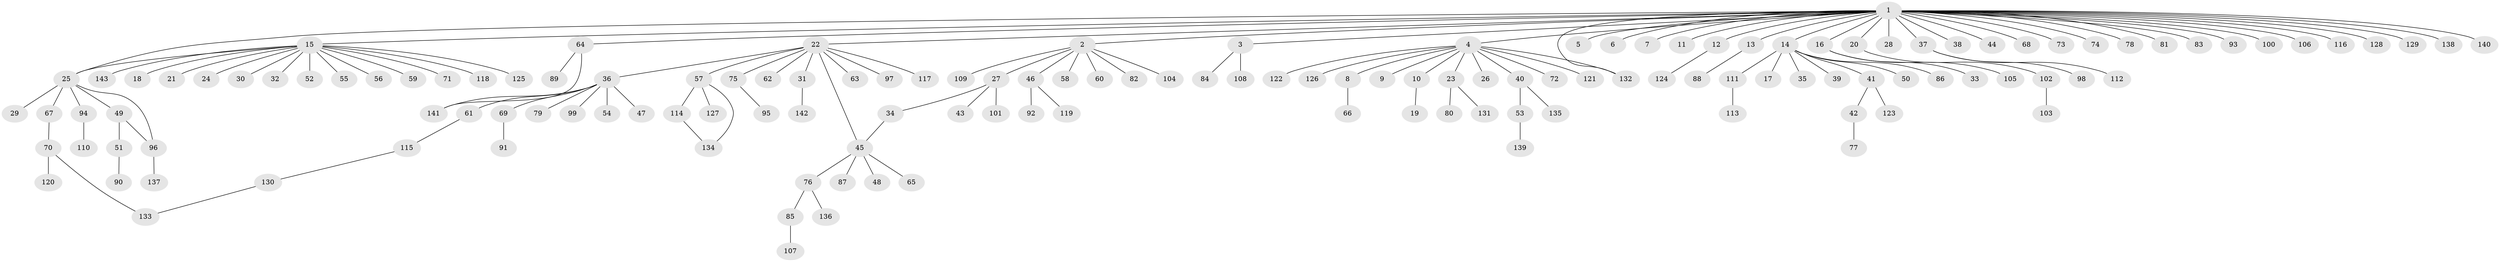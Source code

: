 // coarse degree distribution, {1: 0.9294117647058824, 44: 0.011764705882352941, 5: 0.011764705882352941, 3: 0.023529411764705882, 11: 0.011764705882352941, 25: 0.011764705882352941}
// Generated by graph-tools (version 1.1) at 2025/51/03/04/25 21:51:12]
// undirected, 143 vertices, 149 edges
graph export_dot {
graph [start="1"]
  node [color=gray90,style=filled];
  1;
  2;
  3;
  4;
  5;
  6;
  7;
  8;
  9;
  10;
  11;
  12;
  13;
  14;
  15;
  16;
  17;
  18;
  19;
  20;
  21;
  22;
  23;
  24;
  25;
  26;
  27;
  28;
  29;
  30;
  31;
  32;
  33;
  34;
  35;
  36;
  37;
  38;
  39;
  40;
  41;
  42;
  43;
  44;
  45;
  46;
  47;
  48;
  49;
  50;
  51;
  52;
  53;
  54;
  55;
  56;
  57;
  58;
  59;
  60;
  61;
  62;
  63;
  64;
  65;
  66;
  67;
  68;
  69;
  70;
  71;
  72;
  73;
  74;
  75;
  76;
  77;
  78;
  79;
  80;
  81;
  82;
  83;
  84;
  85;
  86;
  87;
  88;
  89;
  90;
  91;
  92;
  93;
  94;
  95;
  96;
  97;
  98;
  99;
  100;
  101;
  102;
  103;
  104;
  105;
  106;
  107;
  108;
  109;
  110;
  111;
  112;
  113;
  114;
  115;
  116;
  117;
  118;
  119;
  120;
  121;
  122;
  123;
  124;
  125;
  126;
  127;
  128;
  129;
  130;
  131;
  132;
  133;
  134;
  135;
  136;
  137;
  138;
  139;
  140;
  141;
  142;
  143;
  1 -- 2;
  1 -- 3;
  1 -- 4;
  1 -- 5;
  1 -- 6;
  1 -- 7;
  1 -- 11;
  1 -- 12;
  1 -- 13;
  1 -- 14;
  1 -- 15;
  1 -- 16;
  1 -- 20;
  1 -- 22;
  1 -- 25;
  1 -- 28;
  1 -- 37;
  1 -- 38;
  1 -- 44;
  1 -- 64;
  1 -- 68;
  1 -- 73;
  1 -- 74;
  1 -- 78;
  1 -- 81;
  1 -- 83;
  1 -- 93;
  1 -- 100;
  1 -- 106;
  1 -- 116;
  1 -- 128;
  1 -- 129;
  1 -- 132;
  1 -- 138;
  1 -- 140;
  2 -- 27;
  2 -- 46;
  2 -- 58;
  2 -- 60;
  2 -- 82;
  2 -- 104;
  2 -- 109;
  3 -- 84;
  3 -- 108;
  4 -- 8;
  4 -- 9;
  4 -- 10;
  4 -- 23;
  4 -- 26;
  4 -- 40;
  4 -- 72;
  4 -- 121;
  4 -- 122;
  4 -- 126;
  4 -- 132;
  8 -- 66;
  10 -- 19;
  12 -- 124;
  13 -- 88;
  14 -- 17;
  14 -- 35;
  14 -- 39;
  14 -- 41;
  14 -- 50;
  14 -- 86;
  14 -- 111;
  15 -- 18;
  15 -- 21;
  15 -- 24;
  15 -- 25;
  15 -- 30;
  15 -- 32;
  15 -- 52;
  15 -- 55;
  15 -- 56;
  15 -- 59;
  15 -- 71;
  15 -- 118;
  15 -- 125;
  15 -- 143;
  16 -- 33;
  16 -- 105;
  20 -- 102;
  22 -- 31;
  22 -- 36;
  22 -- 45;
  22 -- 57;
  22 -- 62;
  22 -- 63;
  22 -- 75;
  22 -- 97;
  22 -- 117;
  23 -- 80;
  23 -- 131;
  25 -- 29;
  25 -- 49;
  25 -- 67;
  25 -- 94;
  25 -- 96;
  27 -- 34;
  27 -- 43;
  27 -- 101;
  31 -- 142;
  34 -- 45;
  36 -- 47;
  36 -- 54;
  36 -- 61;
  36 -- 69;
  36 -- 79;
  36 -- 99;
  36 -- 141;
  37 -- 98;
  37 -- 112;
  40 -- 53;
  40 -- 135;
  41 -- 42;
  41 -- 123;
  42 -- 77;
  45 -- 48;
  45 -- 65;
  45 -- 76;
  45 -- 87;
  46 -- 92;
  46 -- 119;
  49 -- 51;
  49 -- 96;
  51 -- 90;
  53 -- 139;
  57 -- 114;
  57 -- 127;
  57 -- 134;
  61 -- 115;
  64 -- 89;
  64 -- 141;
  67 -- 70;
  69 -- 91;
  70 -- 120;
  70 -- 133;
  75 -- 95;
  76 -- 85;
  76 -- 136;
  85 -- 107;
  94 -- 110;
  96 -- 137;
  102 -- 103;
  111 -- 113;
  114 -- 134;
  115 -- 130;
  130 -- 133;
}
